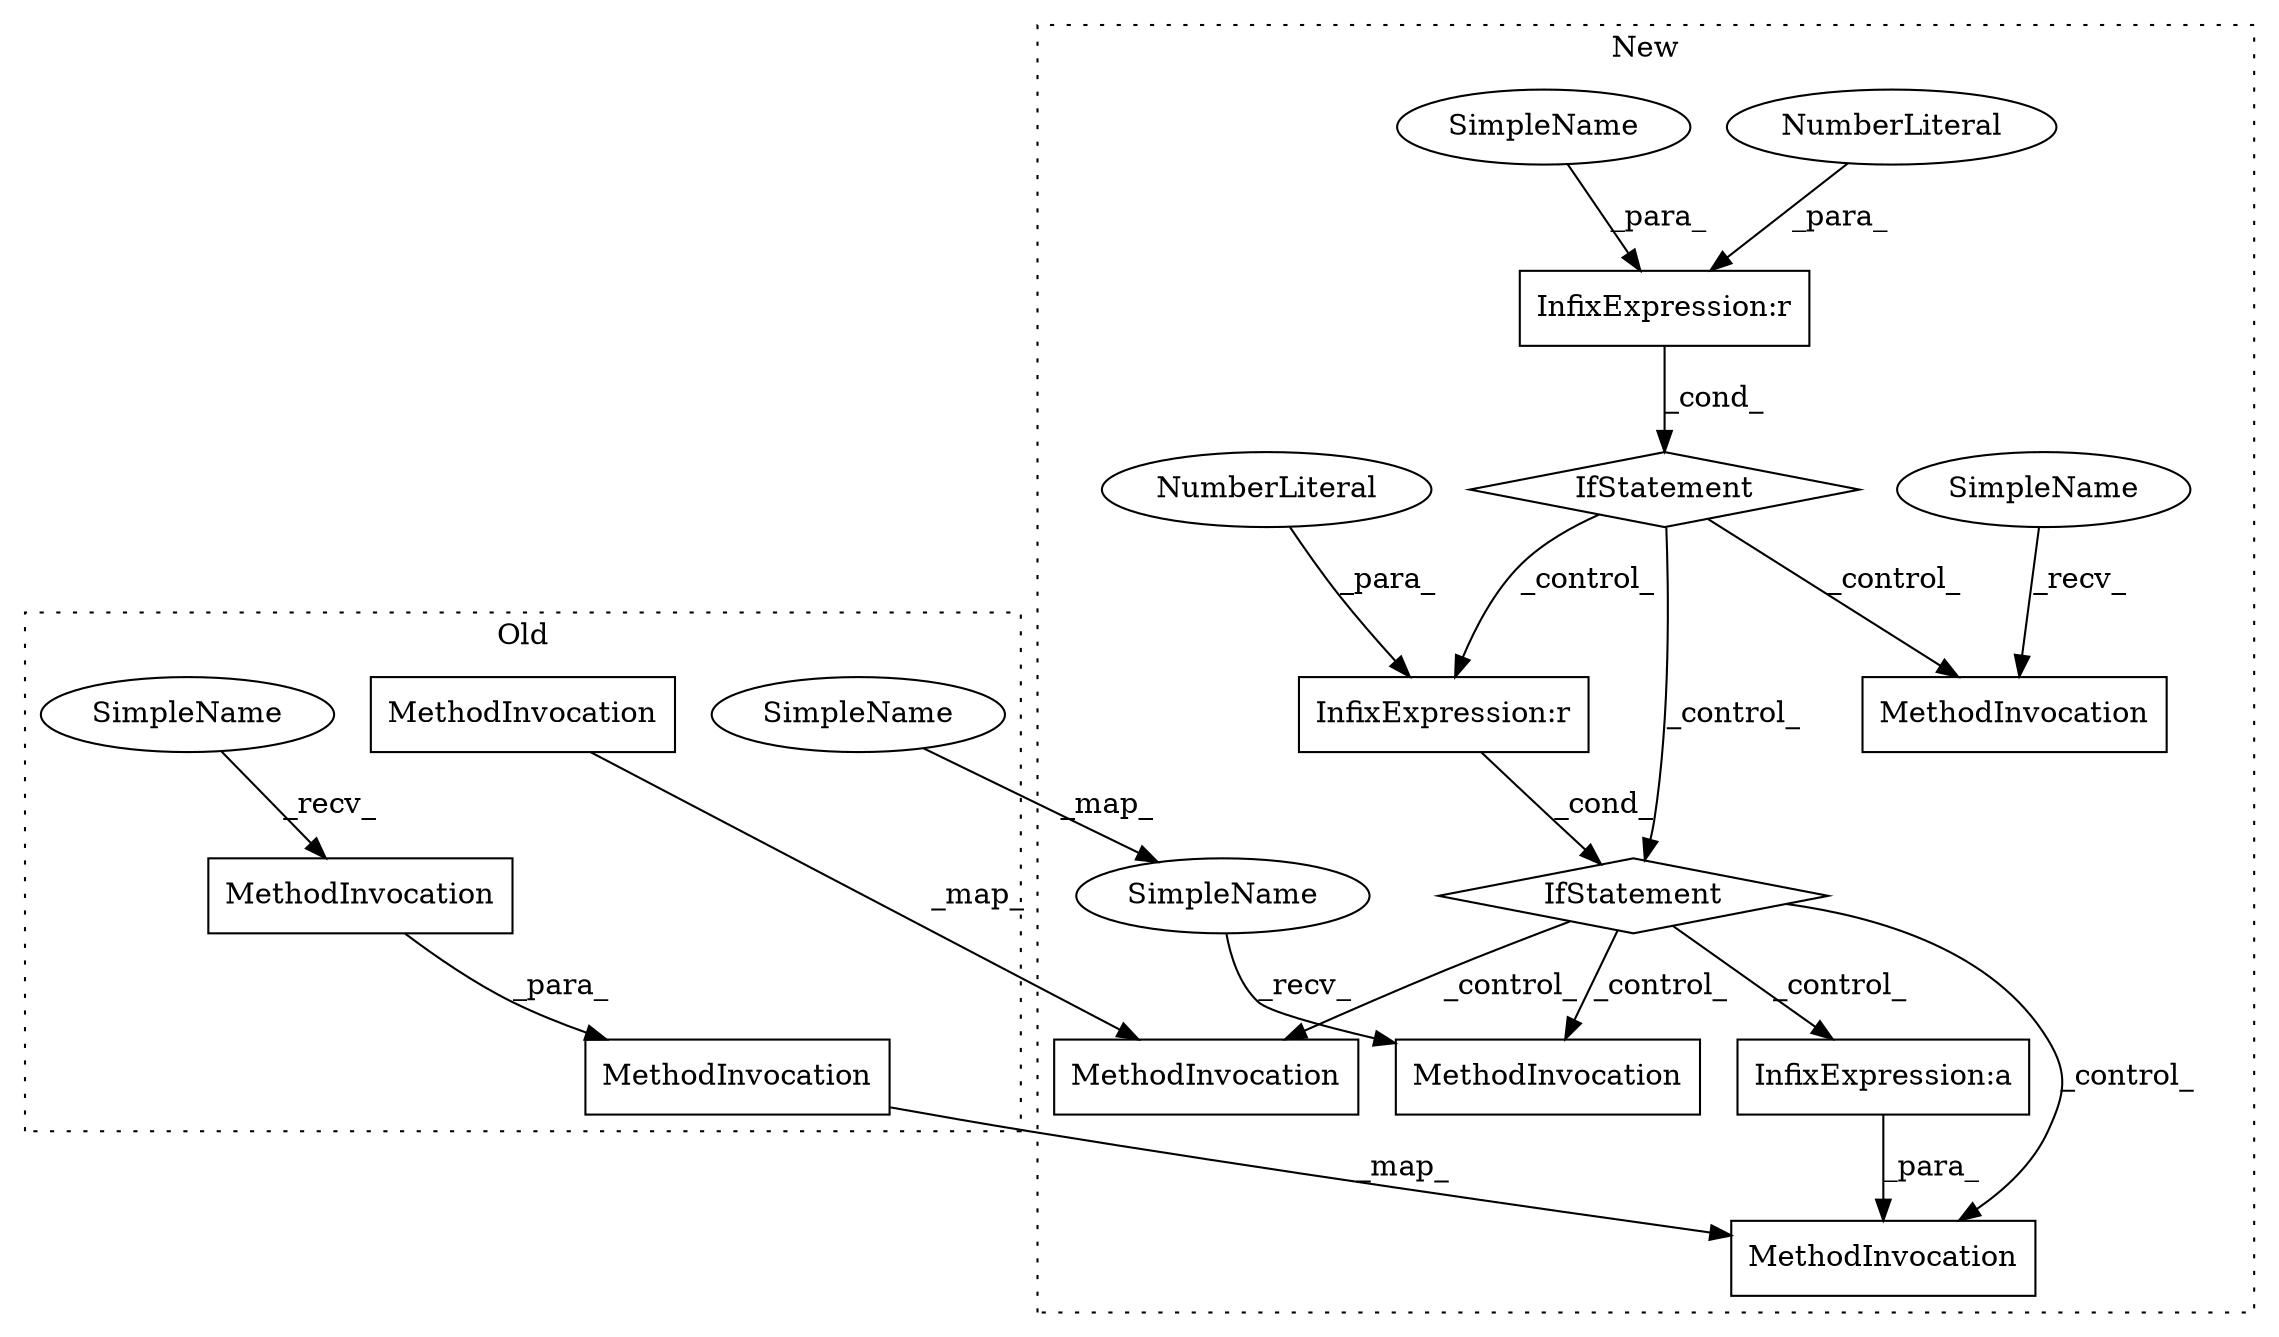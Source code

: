 digraph G {
subgraph cluster0 {
3 [label="MethodInvocation" a="32" s="10736" l="7" shape="box"];
4 [label="MethodInvocation" a="32" s="10903,10912" l="8,1" shape="box"];
9 [label="MethodInvocation" a="32" s="10724,10801" l="5,1" shape="box"];
14 [label="SimpleName" a="42" s="10729" l="6" shape="ellipse"];
15 [label="SimpleName" a="42" s="10631" l="6" shape="ellipse"];
label = "Old";
style="dotted";
}
subgraph cluster1 {
1 [label="IfStatement" a="25" s="13460,13479" l="4,2" shape="diamond"];
2 [label="IfStatement" a="25" s="13677,13701" l="9,2" shape="diamond"];
5 [label="MethodInvocation" a="32" s="13590" l="9" shape="box"];
6 [label="MethodInvocation" a="32" s="13921,14013" l="5,1" shape="box"];
7 [label="MethodInvocation" a="32" s="13775,13784" l="8,1" shape="box"];
8 [label="MethodInvocation" a="32" s="13729" l="9" shape="box"];
10 [label="NumberLiteral" a="34" s="13700" l="1" shape="ellipse"];
11 [label="NumberLiteral" a="34" s="13478" l="1" shape="ellipse"];
12 [label="SimpleName" a="42" s="13586" l="3" shape="ellipse"];
13 [label="SimpleName" a="42" s="13725" l="3" shape="ellipse"];
16 [label="SimpleName" a="42" s="13464" l="10" shape="ellipse"];
17 [label="InfixExpression:a" a="27" s="14007" l="3" shape="box"];
18 [label="InfixExpression:r" a="27" s="13696" l="4" shape="box"];
19 [label="InfixExpression:r" a="27" s="13474" l="4" shape="box"];
label = "New";
style="dotted";
}
1 -> 18 [label="_control_"];
1 -> 5 [label="_control_"];
1 -> 2 [label="_control_"];
2 -> 6 [label="_control_"];
2 -> 7 [label="_control_"];
2 -> 17 [label="_control_"];
2 -> 8 [label="_control_"];
3 -> 9 [label="_para_"];
4 -> 7 [label="_map_"];
9 -> 6 [label="_map_"];
10 -> 18 [label="_para_"];
11 -> 19 [label="_para_"];
12 -> 5 [label="_recv_"];
13 -> 8 [label="_recv_"];
14 -> 3 [label="_recv_"];
15 -> 13 [label="_map_"];
16 -> 19 [label="_para_"];
17 -> 6 [label="_para_"];
18 -> 2 [label="_cond_"];
19 -> 1 [label="_cond_"];
}
